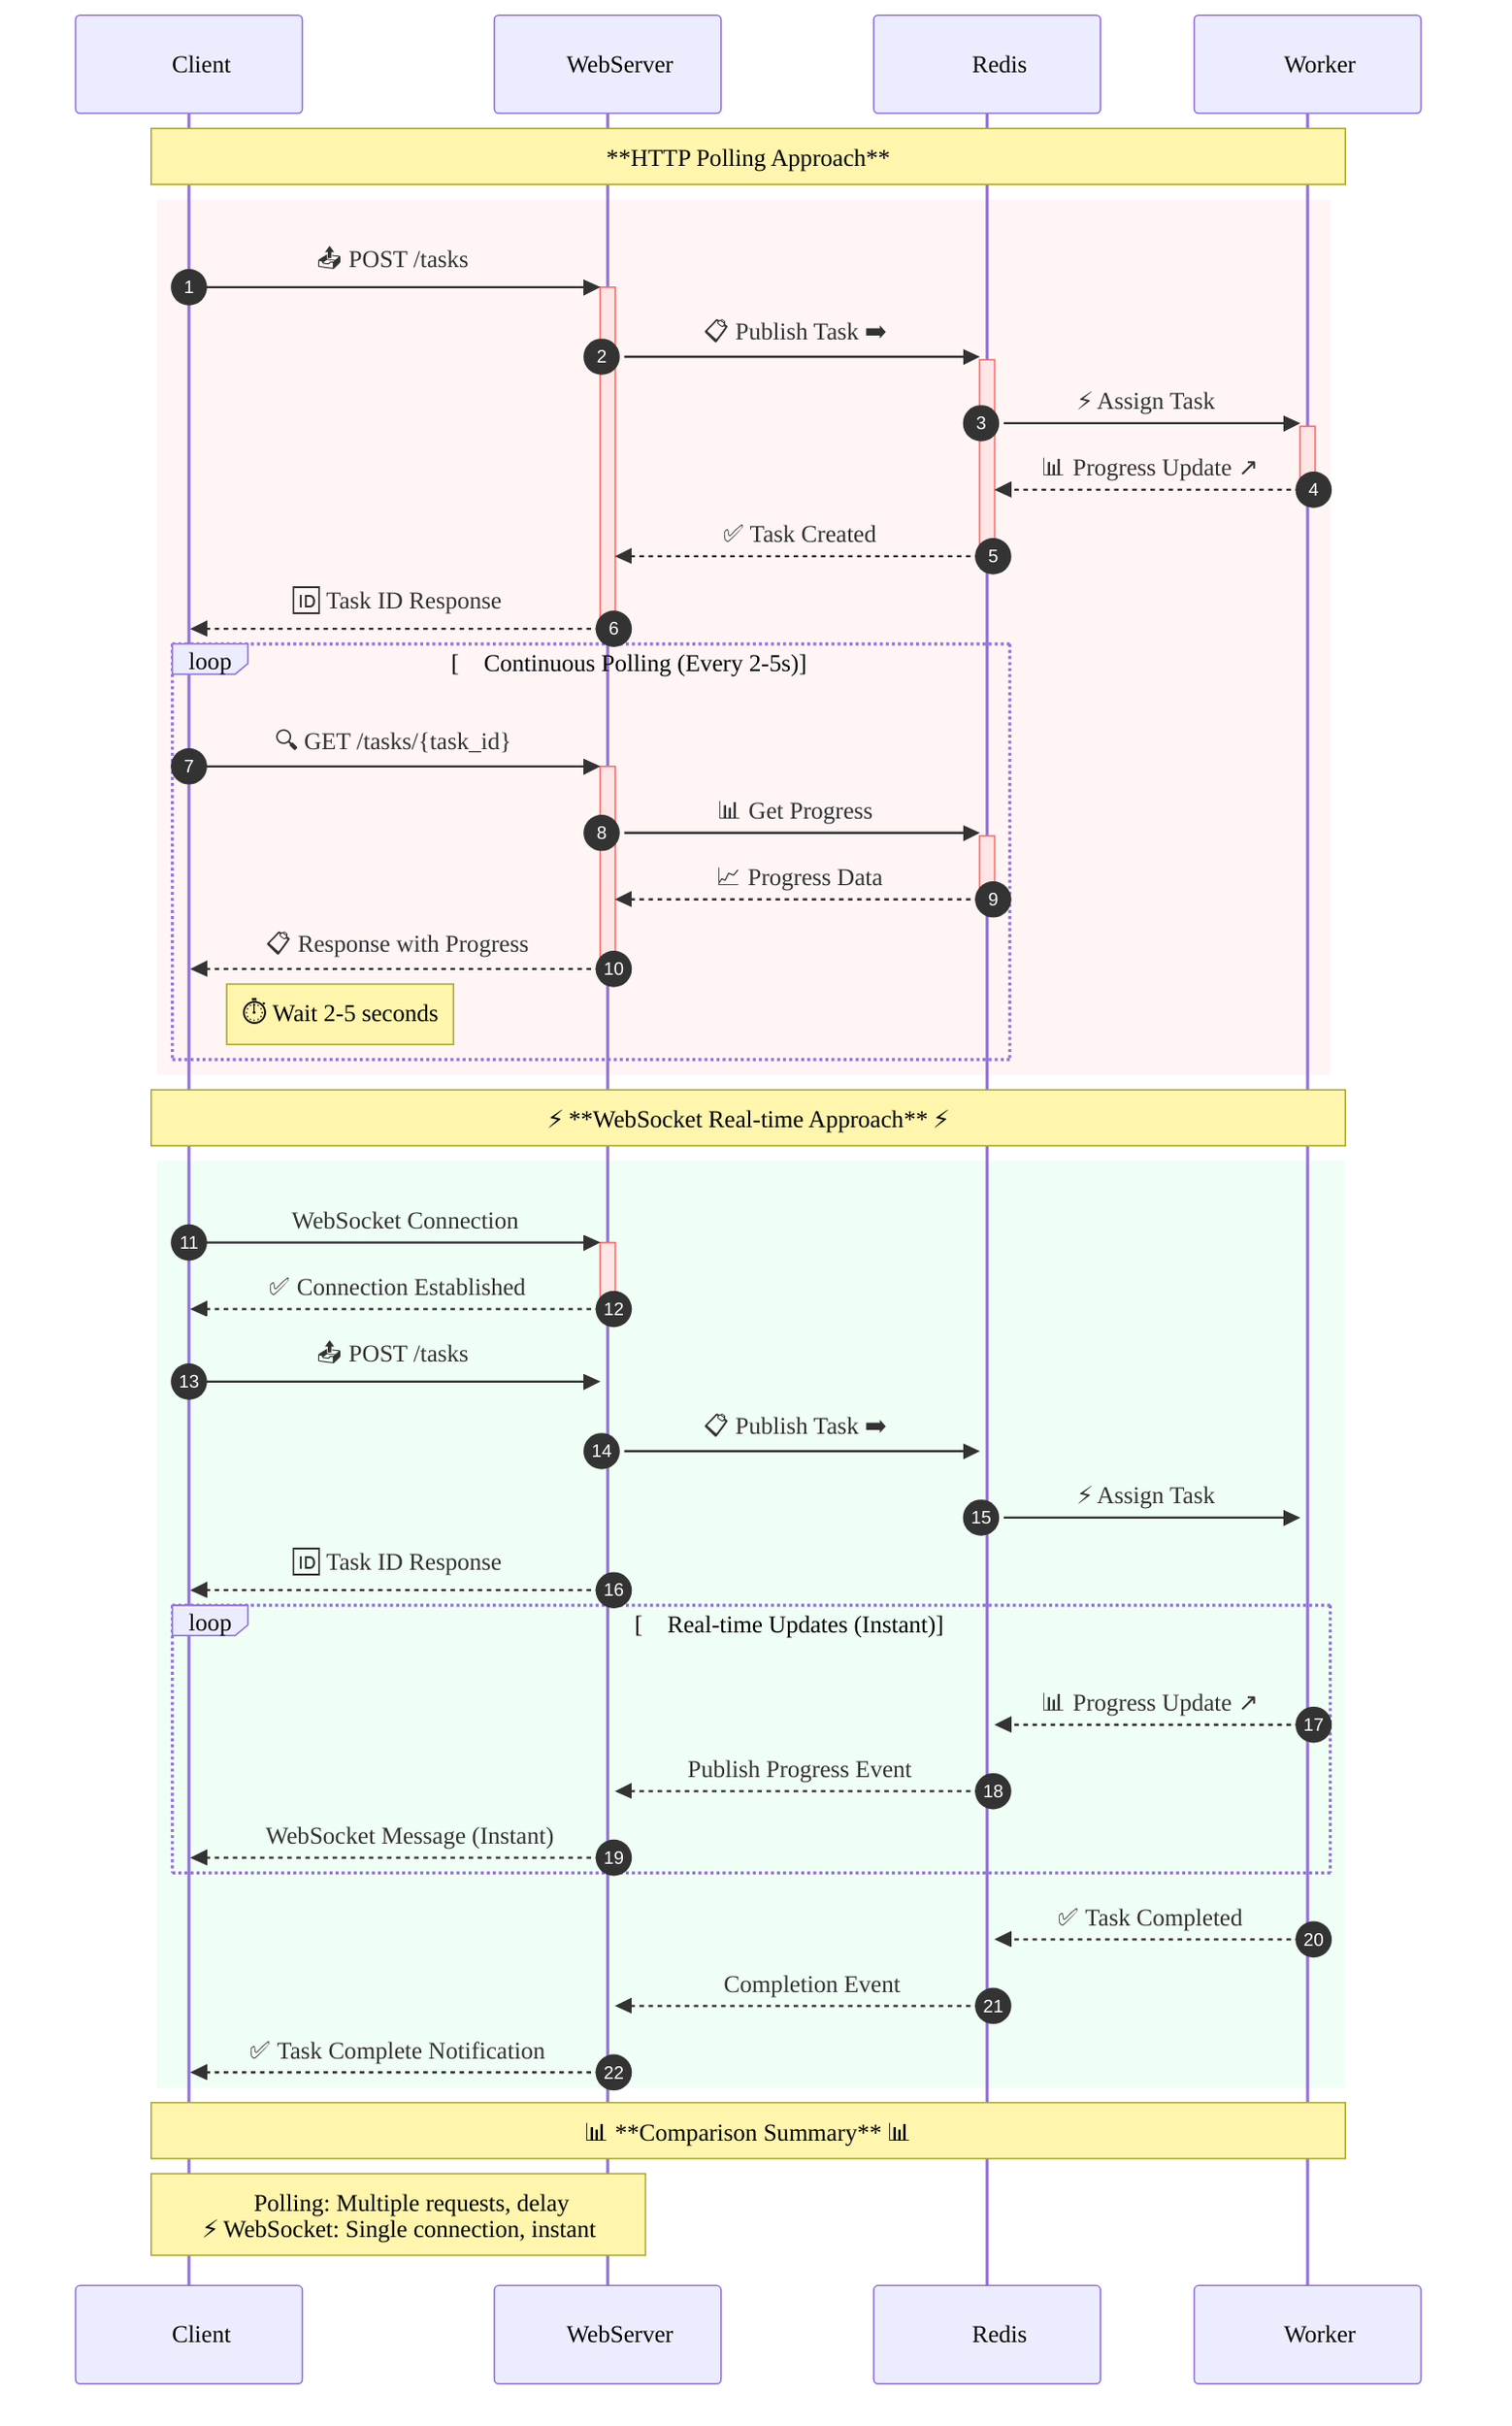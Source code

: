 %%{init: {'theme': 'default', 'themeVariables': {'primaryColor': '#4285f4', 'primaryTextColor': '#ffffff', 'primaryBorderColor': '#1a73e8', 'lineColor': '#34a853', 'sectionBkgColor': '#f8f9fa', 'altSectionBkgColor': '#e8f0fe', 'gridColor': '#dadce0', 'tertiaryColor': '#fbbc04', 'background': '#ffffff', 'secondaryColor': '#ea4335', 'fontFamily': 'Arial, sans-serif', 'activationBorderColor': '#ff6b6b', 'activationBkgColor': '#ffe6e6'}}}%%

sequenceDiagram
    autonumber
    participant C as 📱 Client
    participant WS as 🚀 WebServer
    participant R as 🔄 Redis
    participant W as 🔨 Worker

    Note over C,W: 🔄 **HTTP Polling Approach** 🔄
    
    rect rgb(255, 245, 245)
        C->>+WS: 📤 POST /tasks
        WS->>+R: 📋 Publish Task ➡️
        R->>+W: ⚡ Assign Task
        W-->>-R: 📊 Progress Update ↗️
        R-->>-WS: ✅ Task Created
        WS-->>-C: 🆔 Task ID Response
        
        loop 🔄 Continuous Polling (Every 2-5s)
            C->>+WS: 🔍 GET /tasks/{task_id}
            WS->>+R: 📊 Get Progress
            R-->>-WS: 📈 Progress Data
            WS-->>-C: 📋 Response with Progress
            Note right of C: ⏱️ Wait 2-5 seconds
        end
    end

    Note over C,W: ⚡ **WebSocket Real-time Approach** ⚡
    
    rect rgb(240, 255, 245)
        C->>+WS: 🔌 WebSocket Connection
        WS-->>-C: ✅ Connection Established
        
        C->>+WS: 📤 POST /tasks
        WS->>+R: 📋 Publish Task ➡️
        R->>+W: ⚡ Assign Task
        WS-->>C: 🆔 Task ID Response
        
        loop 🚀 Real-time Updates (Instant)
            W-->>R: 📊 Progress Update ↗️
            R-->>WS: 📢 Publish Progress Event 🚀
            WS-->>C: 📡 WebSocket Message (Instant)
        end
        
        W-->>R: ✅ Task Completed
        R-->>WS: 🎉 Completion Event
        WS-->>C: ✅ Task Complete Notification
    end

    Note over C,W: 📊 **Comparison Summary** 📊
    Note over C,WS: 🔄 Polling: Multiple requests, delay<br/>⚡ WebSocket: Single connection, instant